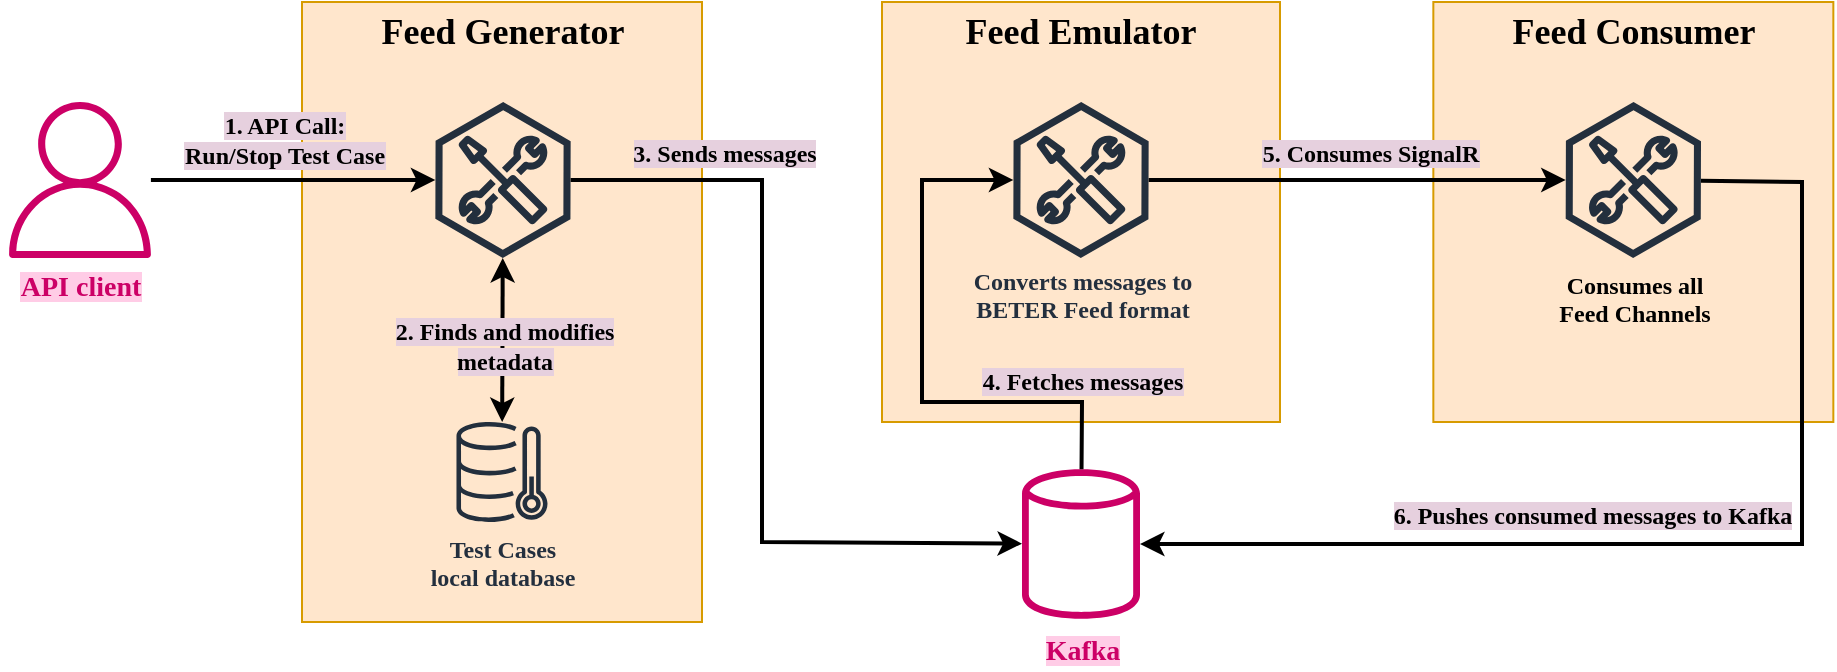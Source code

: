 <mxfile version="24.4.0" type="google" pages="2">
  <diagram name="Development Flow" id="K3kLiMhxqYXSTW9UkNP2">
    <mxGraphModel grid="1" page="1" gridSize="10" guides="1" tooltips="1" connect="1" arrows="1" fold="1" pageScale="1" pageWidth="850" pageHeight="1100" math="0" shadow="0">
      <root>
        <mxCell id="0" />
        <mxCell id="1" parent="0" />
        <mxCell id="F_FxToMxMOI9tLohtKqa-1" value="" style="rounded=0;whiteSpace=wrap;html=1;fillColor=#ffe6cc;strokeColor=#d79b00;" vertex="1" parent="1">
          <mxGeometry x="155" y="10" width="200" height="310" as="geometry" />
        </mxCell>
        <mxCell id="F_FxToMxMOI9tLohtKqa-2" value="" style="rounded=0;whiteSpace=wrap;html=1;fillColor=#ffe6cc;strokeColor=#d79b00;" vertex="1" parent="1">
          <mxGeometry x="445" y="10" width="199" height="210" as="geometry" />
        </mxCell>
        <mxCell id="F_FxToMxMOI9tLohtKqa-5" value="&lt;font size=&quot;1&quot; color=&quot;#cc0066&quot; face=&quot;Roboto Mono&quot;&gt;&lt;b style=&quot;font-size: 14px; background-color: rgb(255, 204, 230);&quot;&gt;API client&lt;/b&gt;&lt;/font&gt;" style="sketch=0;outlineConnect=0;fillColor=#CC0066;strokeColor=#432D57;dashed=0;verticalLabelPosition=bottom;verticalAlign=top;align=center;html=1;fontSize=12;fontStyle=0;aspect=fixed;pointerEvents=1;shape=mxgraph.aws4.user;fontColor=#ffffff;" vertex="1" parent="1">
          <mxGeometry x="5" y="60" width="78" height="78" as="geometry" />
        </mxCell>
        <mxCell id="F_FxToMxMOI9tLohtKqa-7" value="" style="sketch=0;outlineConnect=0;fontColor=#232F3E;gradientColor=none;fillColor=#232F3D;strokeColor=none;dashed=0;verticalLabelPosition=bottom;verticalAlign=top;align=center;html=1;fontSize=12;fontStyle=0;aspect=fixed;pointerEvents=1;shape=mxgraph.aws4.external_toolkit;" vertex="1" parent="1">
          <mxGeometry x="221.5" y="60" width="68" height="78" as="geometry" />
        </mxCell>
        <mxCell id="F_FxToMxMOI9tLohtKqa-9" value="&lt;font color=&quot;#cc0066&quot; face=&quot;Roboto Mono&quot; style=&quot;font-size: 14px;&quot;&gt;&lt;b style=&quot;background-color: rgb(255, 204, 230);&quot;&gt;Kafka&lt;/b&gt;&lt;/font&gt;" style="sketch=0;outlineConnect=0;fontColor=#ffffff;fillColor=#CC0066;strokeColor=#A50040;dashed=0;verticalLabelPosition=bottom;verticalAlign=top;align=center;html=1;fontSize=12;fontStyle=0;aspect=fixed;pointerEvents=1;shape=mxgraph.aws4.generic_database;" vertex="1" parent="1">
          <mxGeometry x="515" y="242" width="59" height="78" as="geometry" />
        </mxCell>
        <mxCell id="F_FxToMxMOI9tLohtKqa-10" value="&lt;font data-font-src=&quot;https://fonts.googleapis.com/css?family=Roboto+Mono&quot; face=&quot;Roboto Mono&quot; style=&quot;font-size: 18px;&quot;&gt;&lt;b style=&quot;&quot;&gt;Feed Generator&lt;/b&gt;&lt;/font&gt;" style="text;html=1;align=center;verticalAlign=middle;whiteSpace=wrap;rounded=0;" vertex="1" parent="1">
          <mxGeometry x="156" y="10" width="199" height="30" as="geometry" />
        </mxCell>
        <mxCell id="F_FxToMxMOI9tLohtKqa-11" value="&lt;font data-font-src=&quot;https://fonts.googleapis.com/css?family=Roboto+Mono&quot; face=&quot;Roboto Mono&quot; style=&quot;font-size: 12px;&quot;&gt;&lt;b style=&quot;&quot;&gt;Test Cases&lt;br&gt;local database&lt;/b&gt;&lt;/font&gt;" style="sketch=0;outlineConnect=0;fontColor=#232F3E;gradientColor=none;fillColor=#232F3D;strokeColor=none;dashed=0;verticalLabelPosition=bottom;verticalAlign=top;align=center;html=1;fontSize=12;fontStyle=0;aspect=fixed;pointerEvents=1;shape=mxgraph.aws4.cold_storage;" vertex="1" parent="1">
          <mxGeometry x="232.24" y="220" width="45.51" height="50" as="geometry" />
        </mxCell>
        <mxCell id="F_FxToMxMOI9tLohtKqa-13" value="" style="endArrow=classic;html=1;rounded=0;fillColor=#6a00ff;strokeColor=#000000;strokeWidth=2;" edge="1" parent="1" source="F_FxToMxMOI9tLohtKqa-5" target="F_FxToMxMOI9tLohtKqa-7">
          <mxGeometry width="50" height="50" relative="1" as="geometry">
            <mxPoint x="55" y="120" as="sourcePoint" />
            <mxPoint x="105" y="70" as="targetPoint" />
          </mxGeometry>
        </mxCell>
        <mxCell id="F_FxToMxMOI9tLohtKqa-14" value="&lt;font face=&quot;Roboto Mono&quot; data-font-src=&quot;https://fonts.googleapis.com/css?family=Roboto+Mono&quot; style=&quot;font-size: 12px;&quot;&gt;&lt;b style=&quot;background-color: rgb(230, 208, 222);&quot;&gt;1. API Call:&lt;br&gt;Run/Stop Test Case&lt;/b&gt;&lt;/font&gt;" style="edgeLabel;html=1;align=center;verticalAlign=middle;resizable=0;points=[];labelBackgroundColor=none;" connectable="0" vertex="1" parent="F_FxToMxMOI9tLohtKqa-13">
          <mxGeometry x="-0.418" y="1" relative="1" as="geometry">
            <mxPoint x="25" y="-19" as="offset" />
          </mxGeometry>
        </mxCell>
        <mxCell id="F_FxToMxMOI9tLohtKqa-15" value="" style="endArrow=classic;html=1;rounded=0;startArrow=classic;startFill=1;strokeWidth=2;" edge="1" parent="1" source="F_FxToMxMOI9tLohtKqa-7" target="F_FxToMxMOI9tLohtKqa-11">
          <mxGeometry width="50" height="50" relative="1" as="geometry">
            <mxPoint x="55" y="370" as="sourcePoint" />
            <mxPoint x="105" y="320" as="targetPoint" />
          </mxGeometry>
        </mxCell>
        <mxCell id="F_FxToMxMOI9tLohtKqa-16" value="&lt;font style=&quot;font-size: 12px;&quot; data-font-src=&quot;https://fonts.googleapis.com/css?family=Roboto+Mono&quot; face=&quot;Roboto Mono&quot;&gt;&lt;b style=&quot;background-color: rgb(230, 208, 222);&quot;&gt;2. Finds and modifies&lt;br&gt;metadata&lt;/b&gt;&lt;/font&gt;" style="edgeLabel;html=1;align=center;verticalAlign=middle;resizable=0;points=[];labelBackgroundColor=none;" connectable="0" vertex="1" parent="F_FxToMxMOI9tLohtKqa-15">
          <mxGeometry x="0.058" y="1" relative="1" as="geometry">
            <mxPoint as="offset" />
          </mxGeometry>
        </mxCell>
        <mxCell id="F_FxToMxMOI9tLohtKqa-17" value="" style="endArrow=classic;html=1;rounded=0;strokeWidth=2;" edge="1" parent="1" source="F_FxToMxMOI9tLohtKqa-7" target="F_FxToMxMOI9tLohtKqa-9">
          <mxGeometry width="50" height="50" relative="1" as="geometry">
            <mxPoint x="475" y="460" as="sourcePoint" />
            <mxPoint x="525" y="410" as="targetPoint" />
            <Array as="points">
              <mxPoint x="385" y="99" />
              <mxPoint x="385" y="280" />
            </Array>
          </mxGeometry>
        </mxCell>
        <mxCell id="F_FxToMxMOI9tLohtKqa-18" value="&lt;font data-font-src=&quot;https://fonts.googleapis.com/css?family=Roboto+Mono&quot; face=&quot;Roboto Mono&quot; style=&quot;font-size: 12px; background-color: rgb(230, 208, 222);&quot;&gt;&lt;b&gt;3. Sends messages&lt;/b&gt;&lt;/font&gt;" style="edgeLabel;html=1;align=center;verticalAlign=middle;resizable=0;points=[];labelBackgroundColor=none;" connectable="0" vertex="1" parent="F_FxToMxMOI9tLohtKqa-17">
          <mxGeometry x="0.536" y="3" relative="1" as="geometry">
            <mxPoint x="-55" y="-191" as="offset" />
          </mxGeometry>
        </mxCell>
        <mxCell id="F_FxToMxMOI9tLohtKqa-19" value="&lt;font data-font-src=&quot;https://fonts.googleapis.com/css?family=Roboto+Mono&quot; face=&quot;Roboto Mono&quot; style=&quot;font-size: 18px;&quot;&gt;&lt;b style=&quot;&quot;&gt;Feed Emulator&lt;/b&gt;&lt;/font&gt;" style="text;html=1;align=center;verticalAlign=middle;whiteSpace=wrap;rounded=0;" vertex="1" parent="1">
          <mxGeometry x="445" y="10" width="199" height="30" as="geometry" />
        </mxCell>
        <mxCell id="F_FxToMxMOI9tLohtKqa-21" value="" style="endArrow=classic;html=1;rounded=0;strokeWidth=2;" edge="1" parent="1" source="F_FxToMxMOI9tLohtKqa-9" target="F_FxToMxMOI9tLohtKqa-20">
          <mxGeometry width="50" height="50" relative="1" as="geometry">
            <mxPoint x="605" y="400" as="sourcePoint" />
            <mxPoint x="655" y="350" as="targetPoint" />
            <Array as="points">
              <mxPoint x="545" y="210" />
              <mxPoint x="465" y="210" />
              <mxPoint x="465" y="99" />
            </Array>
          </mxGeometry>
        </mxCell>
        <mxCell id="F_FxToMxMOI9tLohtKqa-22" value="&lt;font style=&quot;font-size: 12px;&quot; data-font-src=&quot;https://fonts.googleapis.com/css?family=Roboto+Mono&quot; face=&quot;Roboto Mono&quot;&gt;&lt;b style=&quot;background-color: rgb(230, 208, 222);&quot;&gt;4. Fetches messages&lt;/b&gt;&lt;/font&gt;" style="edgeLabel;html=1;align=center;verticalAlign=middle;resizable=0;points=[];labelBackgroundColor=none;" connectable="0" vertex="1" parent="F_FxToMxMOI9tLohtKqa-21">
          <mxGeometry x="0.457" y="2" relative="1" as="geometry">
            <mxPoint x="82" y="73" as="offset" />
          </mxGeometry>
        </mxCell>
        <mxCell id="F_FxToMxMOI9tLohtKqa-26" value="" style="rounded=0;whiteSpace=wrap;html=1;fillColor=#ffe6cc;strokeColor=#d79b00;" vertex="1" parent="1">
          <mxGeometry x="720.67" y="10" width="200" height="210" as="geometry" />
        </mxCell>
        <mxCell id="F_FxToMxMOI9tLohtKqa-27" value="&lt;font data-font-src=&quot;https://fonts.googleapis.com/css?family=Roboto+Mono&quot; face=&quot;Roboto Mono&quot; style=&quot;font-size: 18px;&quot;&gt;&lt;b style=&quot;&quot;&gt;Feed Consumer&lt;/b&gt;&lt;/font&gt;" style="text;html=1;align=center;verticalAlign=middle;whiteSpace=wrap;rounded=0;" vertex="1" parent="1">
          <mxGeometry x="720.67" y="10" width="200" height="30" as="geometry" />
        </mxCell>
        <mxCell id="F_FxToMxMOI9tLohtKqa-28" value="&lt;b&gt;&lt;font face=&quot;Roboto Mono&quot; data-font-src=&quot;https://fonts.googleapis.com/css?family=Roboto+Mono&quot; style=&quot;&quot;&gt;Consumes all&lt;br&gt;Feed Channels&lt;/font&gt;&lt;/b&gt;" style="sketch=0;outlineConnect=0;fontColor=default;gradientColor=none;fillColor=#232F3D;strokeColor=none;dashed=0;verticalLabelPosition=bottom;verticalAlign=top;align=center;html=1;fontSize=12;fontStyle=0;aspect=fixed;pointerEvents=1;shape=mxgraph.aws4.external_toolkit;labelBackgroundColor=#FFE6CC;spacingTop=0;" vertex="1" parent="1">
          <mxGeometry x="786.67" y="60" width="68" height="78" as="geometry" />
        </mxCell>
        <mxCell id="F_FxToMxMOI9tLohtKqa-30" value="" style="endArrow=classic;html=1;rounded=0;fontSize=12;fontFamily=Roboto Mono;fontSource=https%3A%2F%2Ffonts.googleapis.com%2Fcss%3Ffamily%3DRoboto%2BMono;strokeWidth=2;" edge="1" parent="1" source="F_FxToMxMOI9tLohtKqa-28" target="F_FxToMxMOI9tLohtKqa-9">
          <mxGeometry width="50" height="50" relative="1" as="geometry">
            <mxPoint x="1035" y="440" as="sourcePoint" />
            <mxPoint x="555" y="390" as="targetPoint" />
            <Array as="points">
              <mxPoint x="905" y="100" />
              <mxPoint x="905" y="281" />
            </Array>
          </mxGeometry>
        </mxCell>
        <mxCell id="F_FxToMxMOI9tLohtKqa-31" value="&lt;font data-font-src=&quot;https://fonts.googleapis.com/css?family=Roboto+Mono&quot; face=&quot;Roboto Mono&quot; style=&quot;font-size: 12px;&quot;&gt;&lt;b style=&quot;background-color: rgb(230, 208, 222);&quot;&gt;6. Pushes consumed messages to Kafka&lt;/b&gt;&lt;/font&gt;" style="edgeLabel;html=1;align=center;verticalAlign=middle;resizable=0;points=[];" connectable="0" vertex="1" parent="F_FxToMxMOI9tLohtKqa-30">
          <mxGeometry x="-0.376" y="-1" relative="1" as="geometry">
            <mxPoint x="-104" y="42" as="offset" />
          </mxGeometry>
        </mxCell>
        <mxCell id="F_FxToMxMOI9tLohtKqa-20" value="&lt;font face=&quot;Roboto Mono&quot;&gt;&lt;b style=&quot;background-color: rgb(255, 230, 204);&quot;&gt;Converts messages to&lt;br&gt;BETER Feed format&lt;/b&gt;&lt;/font&gt;" style="sketch=0;outlineConnect=0;fontColor=#232F3E;gradientColor=none;fillColor=#232F3D;strokeColor=none;dashed=0;verticalLabelPosition=bottom;verticalAlign=top;align=center;html=1;fontSize=12;fontStyle=0;aspect=fixed;pointerEvents=1;shape=mxgraph.aws4.external_toolkit;spacingTop=0;spacing=0;" vertex="1" parent="1">
          <mxGeometry x="510.5" y="60" width="68" height="78" as="geometry" />
        </mxCell>
        <mxCell id="F_FxToMxMOI9tLohtKqa-24" value="" style="endArrow=classic;html=1;rounded=0;strokeWidth=2;" edge="1" parent="1" source="F_FxToMxMOI9tLohtKqa-20" target="F_FxToMxMOI9tLohtKqa-28">
          <mxGeometry width="50" height="50" relative="1" as="geometry">
            <mxPoint x="955" y="300" as="sourcePoint" />
            <mxPoint x="1005" y="250" as="targetPoint" />
          </mxGeometry>
        </mxCell>
        <mxCell id="F_FxToMxMOI9tLohtKqa-25" value="&lt;font style=&quot;font-size: 12px;&quot; data-font-src=&quot;https://fonts.googleapis.com/css?family=Roboto+Mono&quot; face=&quot;Roboto Mono&quot;&gt;&lt;b style=&quot;background-color: rgb(230, 208, 222);&quot;&gt;5. Consumes SignalR&lt;/b&gt;&lt;/font&gt;" style="edgeLabel;html=1;align=center;verticalAlign=middle;resizable=0;points=[];labelBackgroundColor=none;" connectable="0" vertex="1" parent="F_FxToMxMOI9tLohtKqa-24">
          <mxGeometry x="0.518" y="1" relative="1" as="geometry">
            <mxPoint x="-48" y="-12" as="offset" />
          </mxGeometry>
        </mxCell>
      </root>
    </mxGraphModel>
  </diagram>
  <diagram name="Testing Flow" id="XfoPHpi_jetk11SMT5WT">
    <mxGraphModel grid="1" page="1" gridSize="10" guides="1" tooltips="1" connect="1" arrows="1" fold="1" pageScale="1" pageWidth="850" pageHeight="1100" math="0" shadow="0">
      <root>
        <mxCell id="uIoxfX3Hwm0ZBIRz__uy-0" />
        <mxCell id="uIoxfX3Hwm0ZBIRz__uy-1" parent="uIoxfX3Hwm0ZBIRz__uy-0" />
        <mxCell id="uIoxfX3Hwm0ZBIRz__uy-2" value="" style="rounded=0;whiteSpace=wrap;html=1;fillColor=#ffe6cc;strokeColor=#d79b00;" parent="uIoxfX3Hwm0ZBIRz__uy-1" vertex="1">
          <mxGeometry x="155" y="10" width="200" height="310" as="geometry" />
        </mxCell>
        <mxCell id="uIoxfX3Hwm0ZBIRz__uy-3" value="" style="rounded=0;whiteSpace=wrap;html=1;fillColor=#ffe6cc;strokeColor=#d79b00;" parent="uIoxfX3Hwm0ZBIRz__uy-1" vertex="1">
          <mxGeometry x="445" y="10" width="199" height="210" as="geometry" />
        </mxCell>
        <mxCell id="uIoxfX3Hwm0ZBIRz__uy-4" value="&lt;font size=&quot;1&quot; color=&quot;#cc0066&quot; face=&quot;Roboto Mono&quot;&gt;&lt;b style=&quot;background-color: rgb(255, 204, 230); font-size: 14px;&quot;&gt;API client&lt;/b&gt;&lt;/font&gt;" style="sketch=0;outlineConnect=0;fillColor=#CC0066;strokeColor=#432D57;dashed=0;verticalLabelPosition=bottom;verticalAlign=top;align=center;html=1;fontSize=12;fontStyle=0;aspect=fixed;pointerEvents=1;shape=mxgraph.aws4.user;fontColor=#ffffff;labelBackgroundColor=#FFFFCC;" parent="uIoxfX3Hwm0ZBIRz__uy-1" vertex="1">
          <mxGeometry x="5" y="60" width="78" height="78" as="geometry" />
        </mxCell>
        <mxCell id="uIoxfX3Hwm0ZBIRz__uy-5" value="" style="sketch=0;outlineConnect=0;fontColor=#232F3E;gradientColor=none;fillColor=#232F3D;strokeColor=none;dashed=0;verticalLabelPosition=bottom;verticalAlign=top;align=center;html=1;fontSize=12;fontStyle=0;aspect=fixed;pointerEvents=1;shape=mxgraph.aws4.external_toolkit;" parent="uIoxfX3Hwm0ZBIRz__uy-1" vertex="1">
          <mxGeometry x="221.5" y="60" width="68" height="78" as="geometry" />
        </mxCell>
        <mxCell id="uIoxfX3Hwm0ZBIRz__uy-6" value="&lt;font size=&quot;1&quot; color=&quot;#cc0066&quot; style=&quot;&quot; face=&quot;Roboto Mono&quot;&gt;&lt;b style=&quot;background-color: rgb(255, 204, 230); font-size: 14px;&quot;&gt;Kafka&lt;/b&gt;&lt;/font&gt;" style="outlineConnect=0;fontColor=#ffffff;fillColor=#CC0066;strokeColor=#A50040;dashed=0;verticalLabelPosition=bottom;verticalAlign=top;align=center;html=1;fontSize=12;fontStyle=0;aspect=fixed;pointerEvents=1;shape=mxgraph.aws4.generic_database;labelBackgroundColor=default;spacingTop=0;spacingLeft=0;textShadow=0;labelBorderColor=none;spacing=2;shadow=0;" parent="uIoxfX3Hwm0ZBIRz__uy-1" vertex="1">
          <mxGeometry x="515" y="242" width="59" height="78" as="geometry" />
        </mxCell>
        <mxCell id="uIoxfX3Hwm0ZBIRz__uy-7" value="&lt;font data-font-src=&quot;https://fonts.googleapis.com/css?family=Roboto+Mono&quot; face=&quot;Roboto Mono&quot; style=&quot;font-size: 18px;&quot;&gt;&lt;b style=&quot;&quot;&gt;Feed Generator&lt;/b&gt;&lt;/font&gt;" style="text;html=1;align=center;verticalAlign=middle;whiteSpace=wrap;rounded=0;" parent="uIoxfX3Hwm0ZBIRz__uy-1" vertex="1">
          <mxGeometry x="156" y="10" width="199" height="30" as="geometry" />
        </mxCell>
        <mxCell id="uIoxfX3Hwm0ZBIRz__uy-8" value="&lt;font data-font-src=&quot;https://fonts.googleapis.com/css?family=Roboto+Mono&quot; face=&quot;Roboto Mono&quot; style=&quot;font-size: 12px;&quot;&gt;&lt;b style=&quot;&quot;&gt;Test Cases&lt;br&gt;local database&lt;/b&gt;&lt;/font&gt;" style="sketch=0;outlineConnect=0;fontColor=#232F3E;gradientColor=none;fillColor=#232F3D;strokeColor=none;dashed=0;verticalLabelPosition=bottom;verticalAlign=top;align=center;html=1;fontSize=12;fontStyle=0;aspect=fixed;pointerEvents=1;shape=mxgraph.aws4.cold_storage;" parent="uIoxfX3Hwm0ZBIRz__uy-1" vertex="1">
          <mxGeometry x="232.24" y="220" width="45.51" height="50" as="geometry" />
        </mxCell>
        <mxCell id="uIoxfX3Hwm0ZBIRz__uy-9" value="" style="endArrow=classic;html=1;rounded=0;fillColor=#6a00ff;strokeColor=#000000;strokeWidth=2;" parent="uIoxfX3Hwm0ZBIRz__uy-1" source="uIoxfX3Hwm0ZBIRz__uy-4" target="uIoxfX3Hwm0ZBIRz__uy-5" edge="1">
          <mxGeometry width="50" height="50" relative="1" as="geometry">
            <mxPoint x="55" y="120" as="sourcePoint" />
            <mxPoint x="105" y="70" as="targetPoint" />
          </mxGeometry>
        </mxCell>
        <mxCell id="uIoxfX3Hwm0ZBIRz__uy-10" value="&lt;font face=&quot;Roboto Mono&quot; data-font-src=&quot;https://fonts.googleapis.com/css?family=Roboto+Mono&quot; style=&quot;font-size: 12px;&quot;&gt;&lt;b style=&quot;background-color: rgb(230, 208, 222);&quot;&gt;1. API Call:&lt;br&gt;Run/Stop Test Case&lt;/b&gt;&lt;/font&gt;" style="edgeLabel;html=1;align=center;verticalAlign=middle;resizable=0;points=[];labelBackgroundColor=none;" parent="uIoxfX3Hwm0ZBIRz__uy-9" vertex="1" connectable="0">
          <mxGeometry x="-0.418" y="1" relative="1" as="geometry">
            <mxPoint x="25" y="-19" as="offset" />
          </mxGeometry>
        </mxCell>
        <mxCell id="uIoxfX3Hwm0ZBIRz__uy-11" value="" style="endArrow=classic;html=1;rounded=0;startArrow=classic;startFill=1;strokeWidth=2;" parent="uIoxfX3Hwm0ZBIRz__uy-1" source="uIoxfX3Hwm0ZBIRz__uy-5" target="uIoxfX3Hwm0ZBIRz__uy-8" edge="1">
          <mxGeometry width="50" height="50" relative="1" as="geometry">
            <mxPoint x="55" y="370" as="sourcePoint" />
            <mxPoint x="105" y="320" as="targetPoint" />
          </mxGeometry>
        </mxCell>
        <mxCell id="uIoxfX3Hwm0ZBIRz__uy-12" value="&lt;font style=&quot;font-size: 12px;&quot; data-font-src=&quot;https://fonts.googleapis.com/css?family=Roboto+Mono&quot; face=&quot;Roboto Mono&quot;&gt;&lt;b style=&quot;background-color: rgb(230, 208, 222);&quot;&gt;2. Finds and modifies&lt;br&gt;metadata&lt;/b&gt;&lt;/font&gt;" style="edgeLabel;html=1;align=center;verticalAlign=middle;resizable=0;points=[];labelBackgroundColor=none;" parent="uIoxfX3Hwm0ZBIRz__uy-11" vertex="1" connectable="0">
          <mxGeometry x="0.058" y="1" relative="1" as="geometry">
            <mxPoint as="offset" />
          </mxGeometry>
        </mxCell>
        <mxCell id="uIoxfX3Hwm0ZBIRz__uy-13" value="" style="endArrow=classic;html=1;rounded=0;strokeWidth=2;" parent="uIoxfX3Hwm0ZBIRz__uy-1" source="uIoxfX3Hwm0ZBIRz__uy-5" target="uIoxfX3Hwm0ZBIRz__uy-6" edge="1">
          <mxGeometry width="50" height="50" relative="1" as="geometry">
            <mxPoint x="475" y="460" as="sourcePoint" />
            <mxPoint x="525" y="410" as="targetPoint" />
            <Array as="points">
              <mxPoint x="385" y="99" />
              <mxPoint x="385" y="280" />
            </Array>
          </mxGeometry>
        </mxCell>
        <mxCell id="uIoxfX3Hwm0ZBIRz__uy-14" value="&lt;font data-font-src=&quot;https://fonts.googleapis.com/css?family=Roboto+Mono&quot; face=&quot;Roboto Mono&quot; style=&quot;font-size: 12px; background-color: rgb(230, 208, 222);&quot;&gt;&lt;b&gt;3. Sends messages&lt;/b&gt;&lt;/font&gt;" style="edgeLabel;html=1;align=center;verticalAlign=middle;resizable=0;points=[];labelBackgroundColor=none;" parent="uIoxfX3Hwm0ZBIRz__uy-13" vertex="1" connectable="0">
          <mxGeometry x="0.536" y="3" relative="1" as="geometry">
            <mxPoint x="-55" y="-191" as="offset" />
          </mxGeometry>
        </mxCell>
        <mxCell id="uIoxfX3Hwm0ZBIRz__uy-15" value="&lt;font data-font-src=&quot;https://fonts.googleapis.com/css?family=Roboto+Mono&quot; face=&quot;Roboto Mono&quot; style=&quot;font-size: 18px;&quot;&gt;&lt;b style=&quot;&quot;&gt;Feed Emulator&lt;/b&gt;&lt;/font&gt;" style="text;html=1;align=center;verticalAlign=middle;whiteSpace=wrap;rounded=0;" parent="uIoxfX3Hwm0ZBIRz__uy-1" vertex="1">
          <mxGeometry x="445" y="10" width="199" height="30" as="geometry" />
        </mxCell>
        <mxCell id="uIoxfX3Hwm0ZBIRz__uy-16" value="" style="endArrow=classic;html=1;rounded=0;strokeWidth=2;" parent="uIoxfX3Hwm0ZBIRz__uy-1" source="uIoxfX3Hwm0ZBIRz__uy-6" target="uIoxfX3Hwm0ZBIRz__uy-23" edge="1">
          <mxGeometry width="50" height="50" relative="1" as="geometry">
            <mxPoint x="605" y="400" as="sourcePoint" />
            <mxPoint x="655" y="350" as="targetPoint" />
            <Array as="points">
              <mxPoint x="545" y="210" />
              <mxPoint x="465" y="210" />
              <mxPoint x="465" y="99" />
            </Array>
          </mxGeometry>
        </mxCell>
        <mxCell id="uIoxfX3Hwm0ZBIRz__uy-17" value="&lt;font style=&quot;font-size: 12px;&quot; data-font-src=&quot;https://fonts.googleapis.com/css?family=Roboto+Mono&quot; face=&quot;Roboto Mono&quot;&gt;&lt;b style=&quot;background-color: rgb(230, 208, 222);&quot;&gt;4. Fetches messages&lt;/b&gt;&lt;/font&gt;" style="edgeLabel;html=1;align=center;verticalAlign=middle;resizable=0;points=[];labelBackgroundColor=none;" parent="uIoxfX3Hwm0ZBIRz__uy-16" vertex="1" connectable="0">
          <mxGeometry x="0.457" y="2" relative="1" as="geometry">
            <mxPoint x="82" y="73" as="offset" />
          </mxGeometry>
        </mxCell>
        <mxCell id="uIoxfX3Hwm0ZBIRz__uy-18" value="" style="rounded=0;whiteSpace=wrap;html=1;fillColor=#d5e8d4;strokeColor=#82b366;" parent="uIoxfX3Hwm0ZBIRz__uy-1" vertex="1">
          <mxGeometry x="720.67" y="10" width="200" height="210" as="geometry" />
        </mxCell>
        <mxCell id="uIoxfX3Hwm0ZBIRz__uy-19" value="&lt;font color=&quot;#990000&quot; data-font-src=&quot;https://fonts.googleapis.com/css?family=Roboto+Mono&quot; face=&quot;Roboto Mono&quot; style=&quot;font-size: 18px;&quot;&gt;&lt;b style=&quot;&quot;&gt;Your Consumer&lt;/b&gt;&lt;/font&gt;" style="text;html=1;align=center;verticalAlign=middle;whiteSpace=wrap;rounded=0;" parent="uIoxfX3Hwm0ZBIRz__uy-1" vertex="1">
          <mxGeometry x="720.67" y="10" width="200" height="30" as="geometry" />
        </mxCell>
        <mxCell id="uIoxfX3Hwm0ZBIRz__uy-20" value="&lt;b&gt;&lt;font face=&quot;Roboto Mono&quot; data-font-src=&quot;https://fonts.googleapis.com/css?family=Roboto+Mono&quot; style=&quot;&quot;&gt;Consumes Feed and&lt;br&gt;processes Data for&lt;br&gt;your own purposes&lt;/font&gt;&lt;/b&gt;" style="sketch=0;outlineConnect=0;fontColor=default;gradientColor=none;fillColor=#232F3D;strokeColor=none;dashed=0;verticalLabelPosition=bottom;verticalAlign=top;align=center;html=1;fontSize=12;fontStyle=0;aspect=fixed;pointerEvents=1;shape=mxgraph.aws4.external_toolkit;labelBackgroundColor=#D5E8D4;spacingTop=0;" parent="uIoxfX3Hwm0ZBIRz__uy-1" vertex="1">
          <mxGeometry x="786.67" y="60" width="68" height="78" as="geometry" />
        </mxCell>
        <mxCell id="uIoxfX3Hwm0ZBIRz__uy-23" value="&lt;font face=&quot;Roboto Mono&quot;&gt;&lt;b style=&quot;background-color: rgb(255, 230, 204);&quot;&gt;Converts messages to&lt;br&gt;BETER Feed format&lt;/b&gt;&lt;/font&gt;" style="sketch=0;outlineConnect=0;fontColor=#232F3E;gradientColor=none;fillColor=#232F3D;strokeColor=none;dashed=0;verticalLabelPosition=bottom;verticalAlign=top;align=center;html=1;fontSize=12;fontStyle=0;aspect=fixed;pointerEvents=1;shape=mxgraph.aws4.external_toolkit;spacingTop=0;spacing=0;" parent="uIoxfX3Hwm0ZBIRz__uy-1" vertex="1">
          <mxGeometry x="510.5" y="60" width="68" height="78" as="geometry" />
        </mxCell>
        <mxCell id="uIoxfX3Hwm0ZBIRz__uy-24" value="" style="endArrow=classic;html=1;rounded=0;strokeWidth=2;" parent="uIoxfX3Hwm0ZBIRz__uy-1" source="uIoxfX3Hwm0ZBIRz__uy-23" target="uIoxfX3Hwm0ZBIRz__uy-20" edge="1">
          <mxGeometry width="50" height="50" relative="1" as="geometry">
            <mxPoint x="955" y="300" as="sourcePoint" />
            <mxPoint x="1005" y="250" as="targetPoint" />
          </mxGeometry>
        </mxCell>
        <mxCell id="uIoxfX3Hwm0ZBIRz__uy-25" value="&lt;font style=&quot;font-size: 12px;&quot; data-font-src=&quot;https://fonts.googleapis.com/css?family=Roboto+Mono&quot; face=&quot;Roboto Mono&quot;&gt;&lt;b style=&quot;background-color: rgb(230, 208, 222);&quot;&gt;5. Consumes SignalR&lt;/b&gt;&lt;/font&gt;" style="edgeLabel;html=1;align=center;verticalAlign=middle;resizable=0;points=[];labelBackgroundColor=none;" parent="uIoxfX3Hwm0ZBIRz__uy-24" vertex="1" connectable="0">
          <mxGeometry x="0.518" y="1" relative="1" as="geometry">
            <mxPoint x="-48" y="-12" as="offset" />
          </mxGeometry>
        </mxCell>
      </root>
    </mxGraphModel>
  </diagram>
</mxfile>
